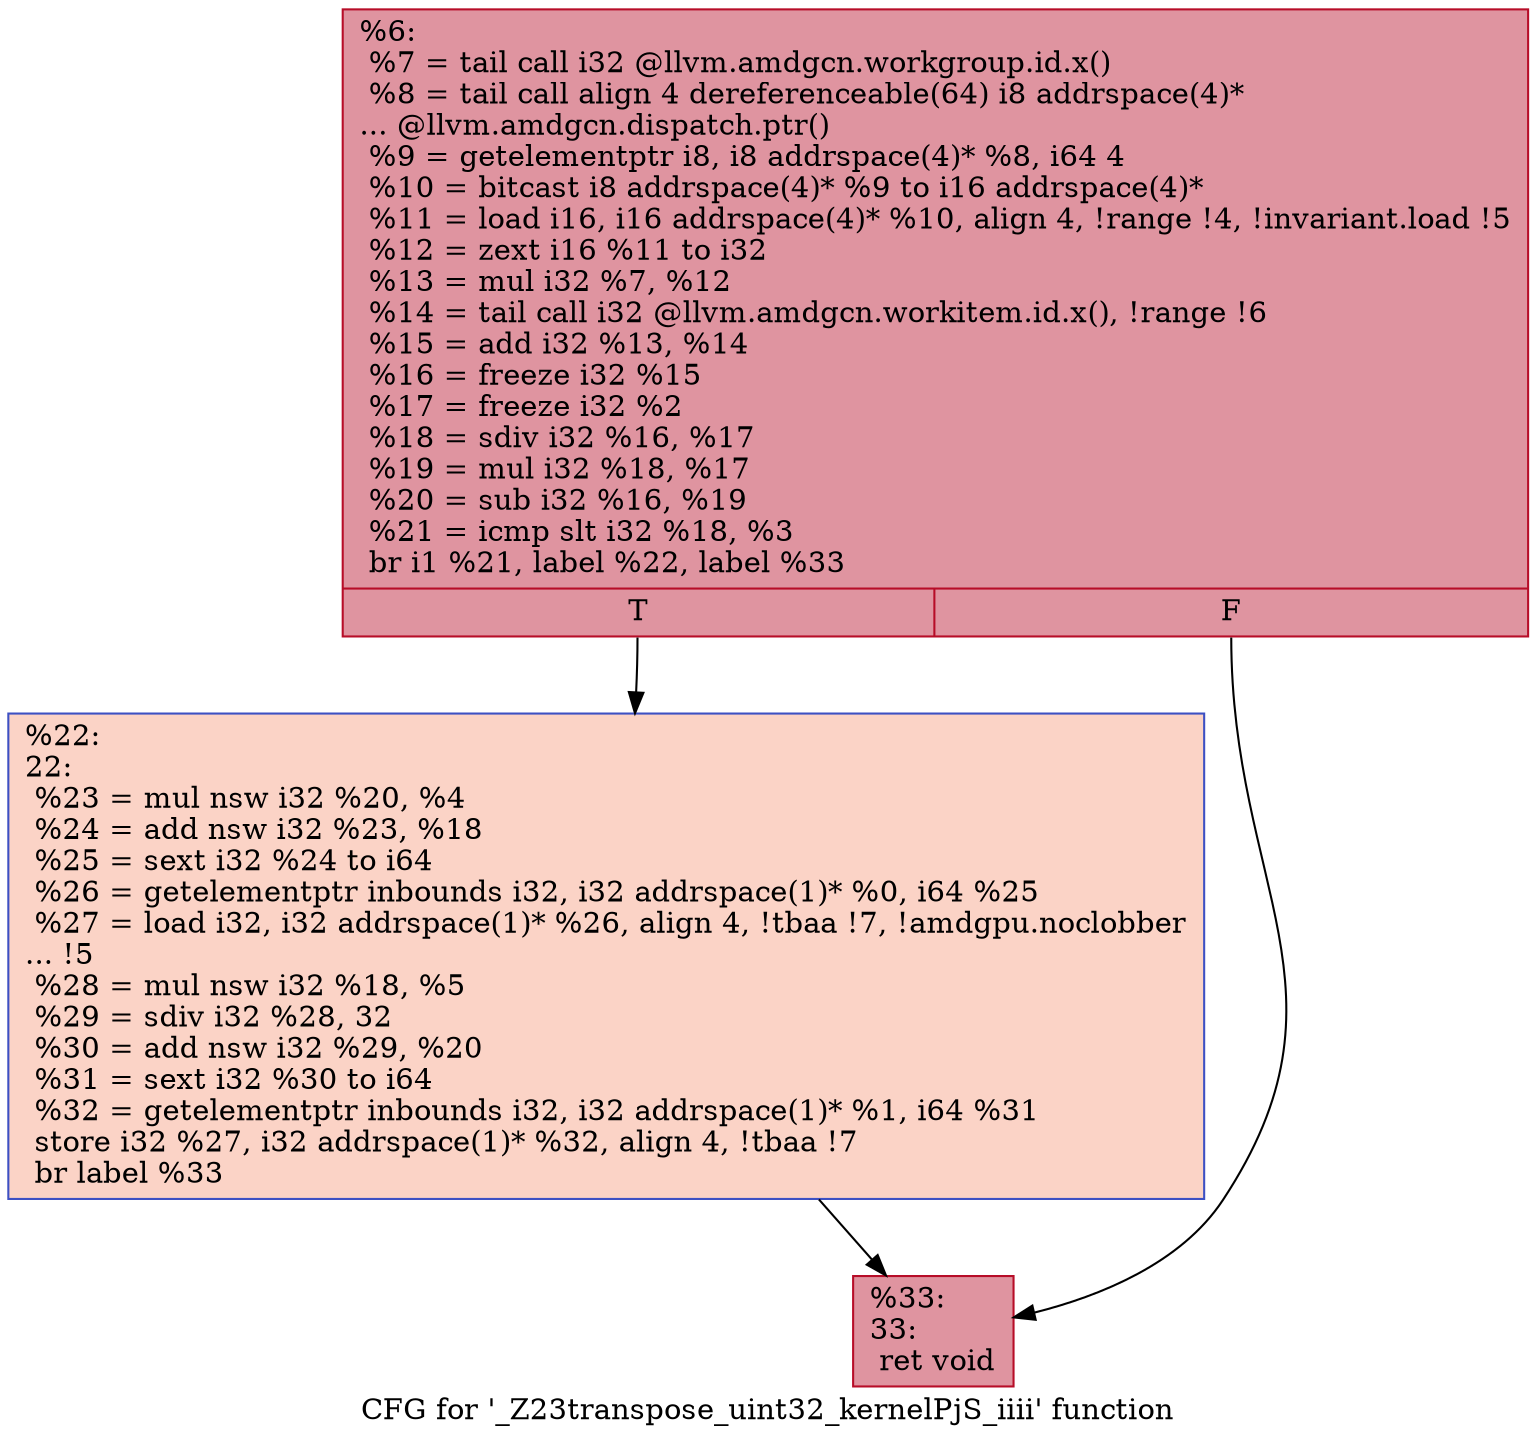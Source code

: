 digraph "CFG for '_Z23transpose_uint32_kernelPjS_iiii' function" {
	label="CFG for '_Z23transpose_uint32_kernelPjS_iiii' function";

	Node0x59c01e0 [shape=record,color="#b70d28ff", style=filled, fillcolor="#b70d2870",label="{%6:\l  %7 = tail call i32 @llvm.amdgcn.workgroup.id.x()\l  %8 = tail call align 4 dereferenceable(64) i8 addrspace(4)*\l... @llvm.amdgcn.dispatch.ptr()\l  %9 = getelementptr i8, i8 addrspace(4)* %8, i64 4\l  %10 = bitcast i8 addrspace(4)* %9 to i16 addrspace(4)*\l  %11 = load i16, i16 addrspace(4)* %10, align 4, !range !4, !invariant.load !5\l  %12 = zext i16 %11 to i32\l  %13 = mul i32 %7, %12\l  %14 = tail call i32 @llvm.amdgcn.workitem.id.x(), !range !6\l  %15 = add i32 %13, %14\l  %16 = freeze i32 %15\l  %17 = freeze i32 %2\l  %18 = sdiv i32 %16, %17\l  %19 = mul i32 %18, %17\l  %20 = sub i32 %16, %19\l  %21 = icmp slt i32 %18, %3\l  br i1 %21, label %22, label %33\l|{<s0>T|<s1>F}}"];
	Node0x59c01e0:s0 -> Node0x59c2420;
	Node0x59c01e0:s1 -> Node0x59c24b0;
	Node0x59c2420 [shape=record,color="#3d50c3ff", style=filled, fillcolor="#f59c7d70",label="{%22:\l22:                                               \l  %23 = mul nsw i32 %20, %4\l  %24 = add nsw i32 %23, %18\l  %25 = sext i32 %24 to i64\l  %26 = getelementptr inbounds i32, i32 addrspace(1)* %0, i64 %25\l  %27 = load i32, i32 addrspace(1)* %26, align 4, !tbaa !7, !amdgpu.noclobber\l... !5\l  %28 = mul nsw i32 %18, %5\l  %29 = sdiv i32 %28, 32\l  %30 = add nsw i32 %29, %20\l  %31 = sext i32 %30 to i64\l  %32 = getelementptr inbounds i32, i32 addrspace(1)* %1, i64 %31\l  store i32 %27, i32 addrspace(1)* %32, align 4, !tbaa !7\l  br label %33\l}"];
	Node0x59c2420 -> Node0x59c24b0;
	Node0x59c24b0 [shape=record,color="#b70d28ff", style=filled, fillcolor="#b70d2870",label="{%33:\l33:                                               \l  ret void\l}"];
}
